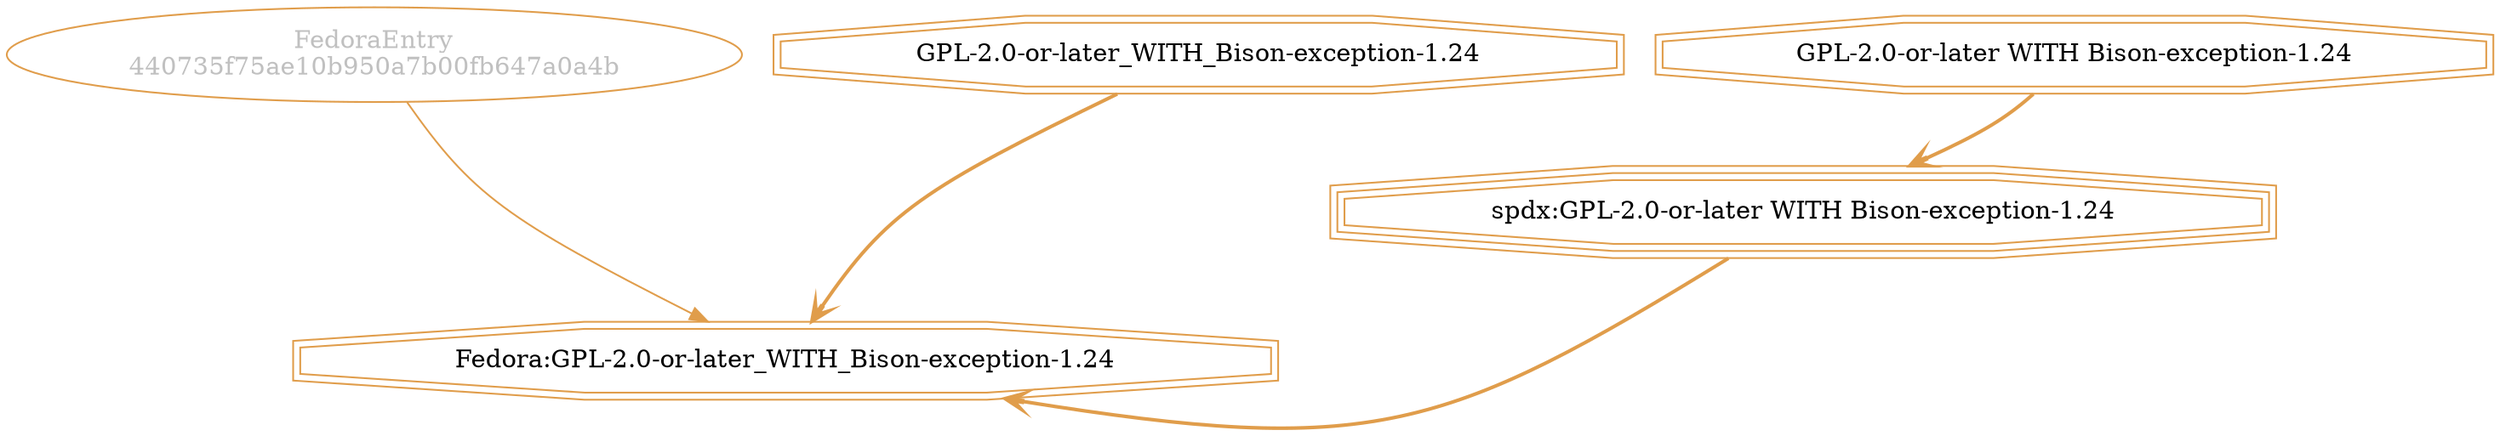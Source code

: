 strict digraph {
    node [shape=box];
    graph [splines=curved];
    6526 [label="FedoraEntry\n440735f75ae10b950a7b00fb647a0a4b"
         ,fontcolor=gray
         ,color="#e09d4b"
         ,fillcolor="beige;1"
         ,shape=ellipse];
    6527 [label="Fedora:GPL-2.0-or-later_WITH_Bison-exception-1.24"
         ,color="#e09d4b"
         ,shape=doubleoctagon];
    6528 [label="GPL-2.0-or-later_WITH_Bison-exception-1.24"
         ,color="#e09d4b"
         ,shape=doubleoctagon];
    6529 [label="spdx:GPL-2.0-or-later WITH Bison-exception-1.24"
         ,color="#e09d4b"
         ,shape=tripleoctagon];
    6530 [label="GPL-2.0-or-later WITH Bison-exception-1.24"
         ,color="#e09d4b"
         ,shape=doubleoctagon];
    6526 -> 6527 [weight=0.5
                 ,color="#e09d4b"];
    6528 -> 6527 [style=bold
                 ,arrowhead=vee
                 ,weight=0.7
                 ,color="#e09d4b"];
    6529 -> 6527 [style=bold
                 ,arrowhead=vee
                 ,weight=0.7
                 ,color="#e09d4b"];
    6530 -> 6529 [style=bold
                 ,arrowhead=vee
                 ,weight=0.7
                 ,color="#e09d4b"];
}
